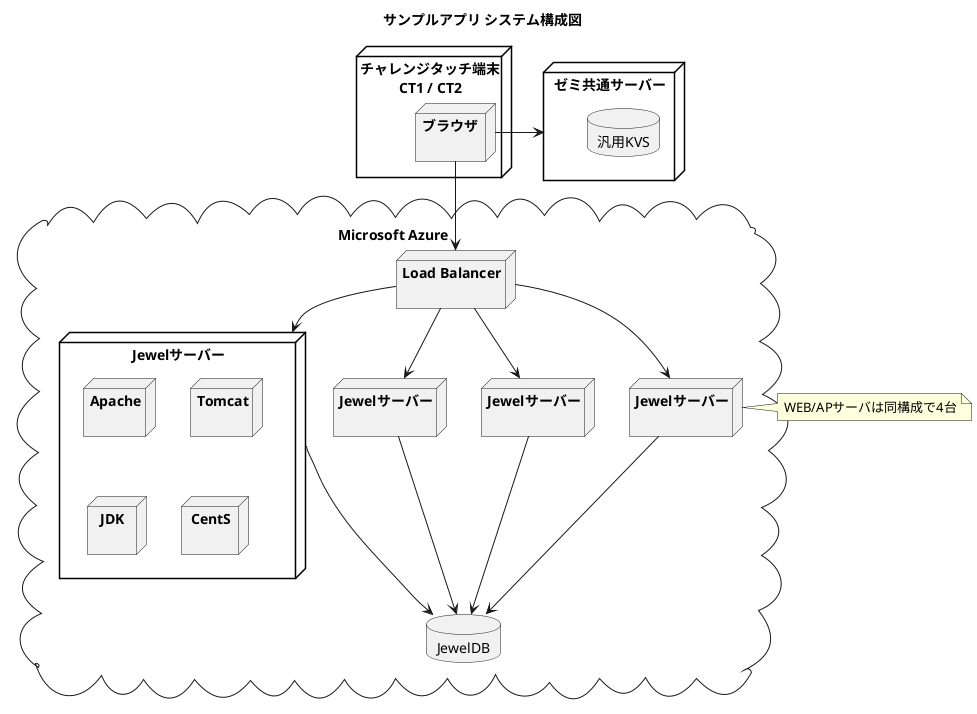 @startuml

skinparam packageStyle node

title サンプルアプリ システム構成図

package "チャレンジタッチ端末\nCT1 / CT2" as ct {
  package "ブラウザ " as browser{
  }
}

package "ゼミ共通サーバー" as szemi_server{
  database "汎用KVS" as kvs{
  }
}

cloud "Microsoft Azure" as azure{
  package "Load Balancer" as lb{
  }

  package "Jewelサーバー" as Jewel_server{
    package "Tomcat" as tomcat{
    }
    package "Apache" as apache{
    }
    package "  JDK  " as jdk{
    }
    package " CentS " as centos{
    }
  }
  package "Jewelサーバー" as Jewel_server2{
  }
  package "Jewelサーバー" as Jewel_server3{
  }
  package "Jewelサーバー" as Jewel_server4{
  }
  database "JewelDB" as db{
  }
}

browser  -down-> lb
lb  -down-> Jewel_server
lb  -down-> Jewel_server2
lb  -down-> Jewel_server3
lb  -down-> Jewel_server4

Jewel_server -[hidden]> Jewel_server2
Jewel_server2 -[hidden]> Jewel_server3
Jewel_server3 -[hidden]> Jewel_server4

Jewel_server -down--> db
Jewel_server2 -down--> db
Jewel_server3 -down--> db
Jewel_server4 -down--> db

apache  -down[hidden]-> jdk
apache  -down[hidden]-> centos

browser  -down> szemi_server

note right of Jewel_server4
  WEB/APサーバは同構成で4台
end note

hide members
hide circle

@enduml